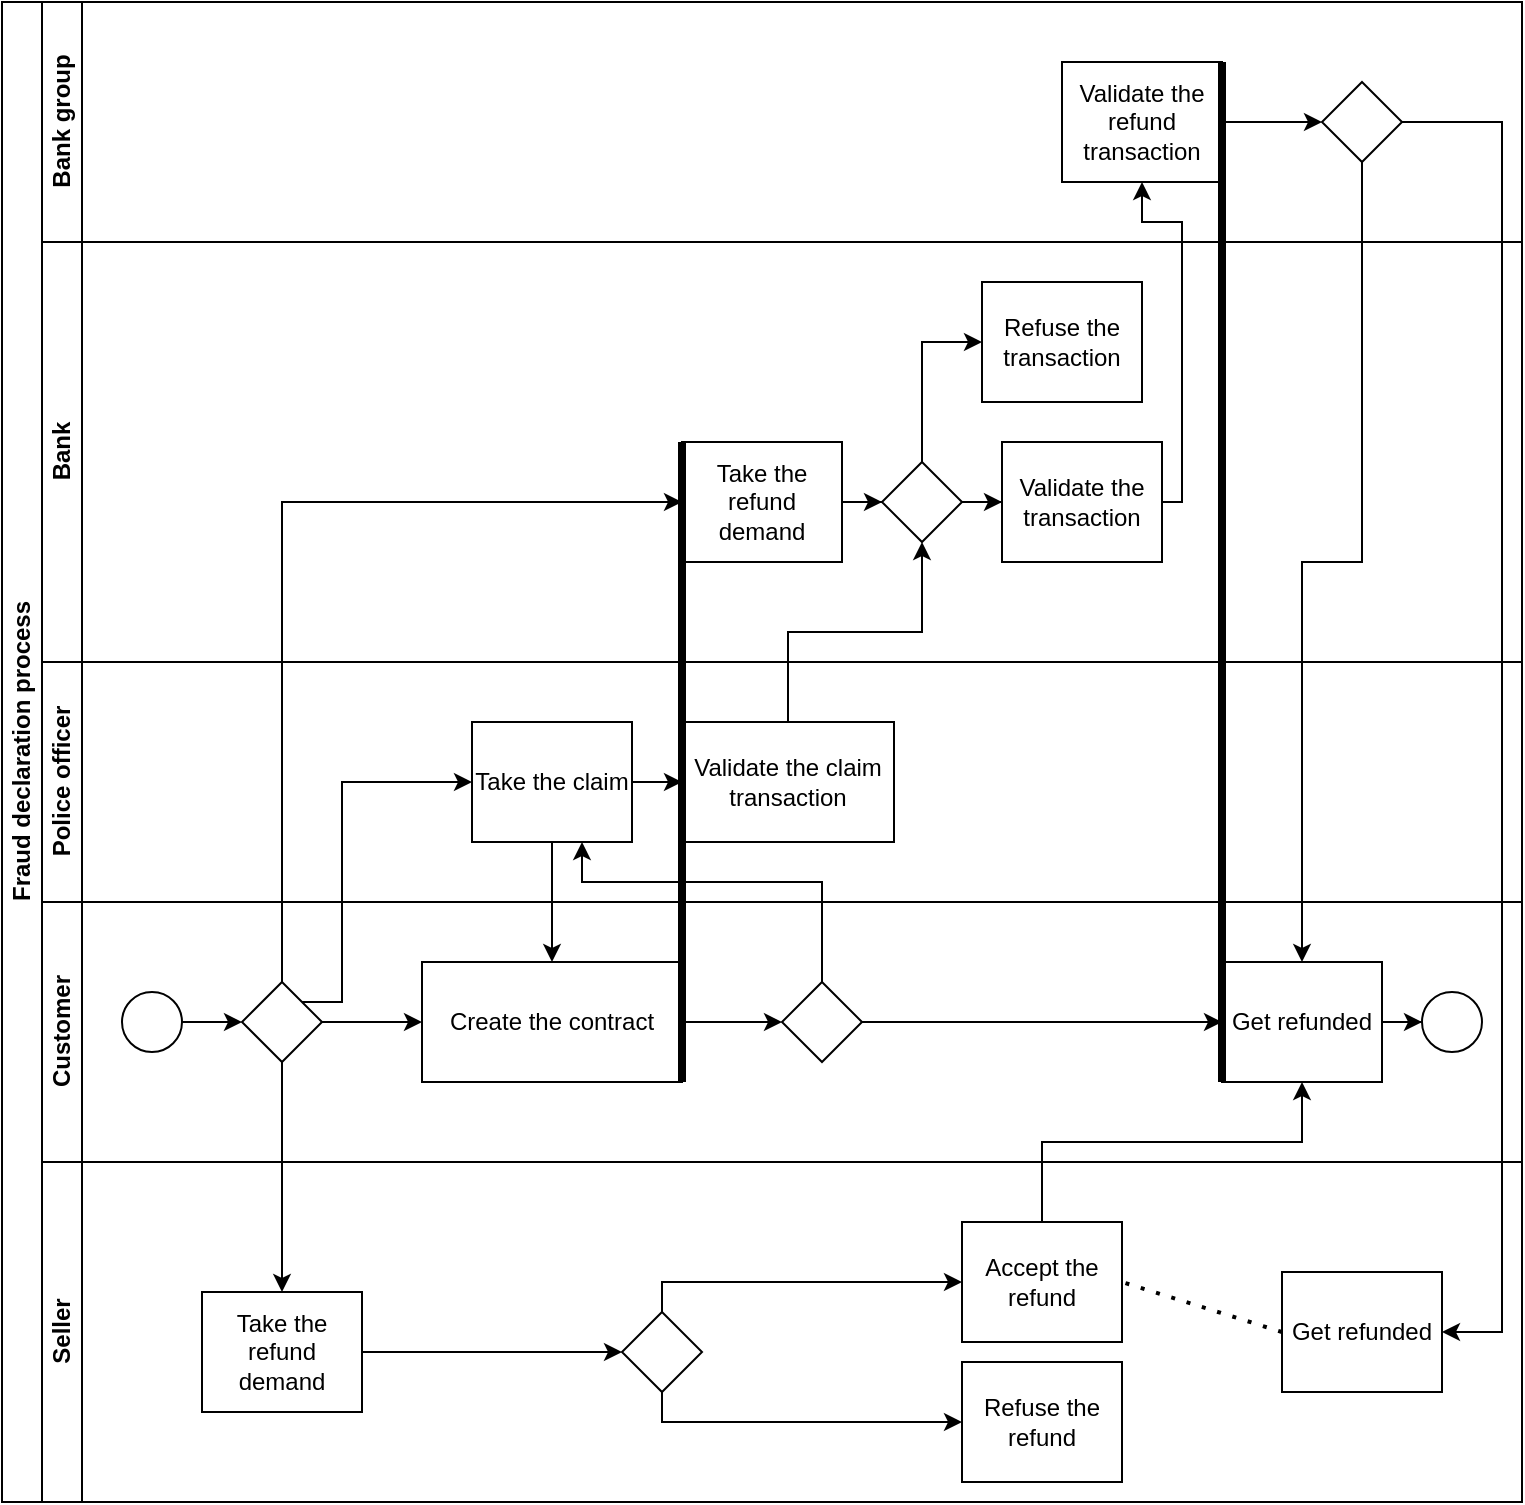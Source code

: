 <mxfile version="22.0.5" type="device">
  <diagram id="prtHgNgQTEPvFCAcTncT" name="Page-1">
    <mxGraphModel dx="1312" dy="852" grid="1" gridSize="10" guides="1" tooltips="1" connect="1" arrows="1" fold="1" page="1" pageScale="1" pageWidth="827" pageHeight="1169" math="0" shadow="0">
      <root>
        <mxCell id="0" />
        <mxCell id="1" parent="0" />
        <mxCell id="dNxyNK7c78bLwvsdeMH5-19" value="Fraud declaration process" style="swimlane;html=1;childLayout=stackLayout;resizeParent=1;resizeParentMax=0;horizontal=0;startSize=20;horizontalStack=0;" parent="1" vertex="1">
          <mxGeometry x="40" y="120" width="760" height="750" as="geometry" />
        </mxCell>
        <mxCell id="dNxyNK7c78bLwvsdeMH5-22" value="Bank group" style="swimlane;html=1;startSize=20;horizontal=0;" parent="dNxyNK7c78bLwvsdeMH5-19" vertex="1">
          <mxGeometry x="20" width="740" height="120" as="geometry">
            <mxRectangle x="20" y="240" width="430" height="30" as="alternateBounds" />
          </mxGeometry>
        </mxCell>
        <mxCell id="DEIv-5WiJl4_mEk8taqD-75" style="edgeStyle=orthogonalEdgeStyle;rounded=0;orthogonalLoop=1;jettySize=auto;html=1;entryX=0;entryY=0.5;entryDx=0;entryDy=0;" parent="dNxyNK7c78bLwvsdeMH5-22" source="DEIv-5WiJl4_mEk8taqD-44" target="DEIv-5WiJl4_mEk8taqD-73" edge="1">
          <mxGeometry relative="1" as="geometry" />
        </mxCell>
        <mxCell id="DEIv-5WiJl4_mEk8taqD-44" value="Validate the refund transaction" style="rounded=0;whiteSpace=wrap;html=1;fontFamily=Helvetica;fontSize=12;fontColor=#000000;align=center;" parent="dNxyNK7c78bLwvsdeMH5-22" vertex="1">
          <mxGeometry x="510" y="30" width="80" height="60" as="geometry" />
        </mxCell>
        <mxCell id="DEIv-5WiJl4_mEk8taqD-73" value="" style="rhombus;whiteSpace=wrap;html=1;fontFamily=Helvetica;fontSize=12;fontColor=#000000;align=center;" parent="dNxyNK7c78bLwvsdeMH5-22" vertex="1">
          <mxGeometry x="640" y="40" width="40" height="40" as="geometry" />
        </mxCell>
        <mxCell id="dNxyNK7c78bLwvsdeMH5-21" value="Bank" style="swimlane;html=1;startSize=20;horizontal=0;" parent="dNxyNK7c78bLwvsdeMH5-19" vertex="1">
          <mxGeometry x="20" y="120" width="740" height="210" as="geometry" />
        </mxCell>
        <mxCell id="dNxyNK7c78bLwvsdeMH5-34" value="Validate the transaction" style="rounded=0;whiteSpace=wrap;html=1;fontFamily=Helvetica;fontSize=12;fontColor=#000000;align=center;" parent="dNxyNK7c78bLwvsdeMH5-21" vertex="1">
          <mxGeometry x="480" y="100" width="80" height="60" as="geometry" />
        </mxCell>
        <mxCell id="DEIv-5WiJl4_mEk8taqD-61" value="Refuse the transaction" style="rounded=0;whiteSpace=wrap;html=1;fontFamily=Helvetica;fontSize=12;fontColor=#000000;align=center;" parent="dNxyNK7c78bLwvsdeMH5-21" vertex="1">
          <mxGeometry x="470" y="20" width="80" height="60" as="geometry" />
        </mxCell>
        <mxCell id="DEIv-5WiJl4_mEk8taqD-64" style="edgeStyle=orthogonalEdgeStyle;rounded=0;orthogonalLoop=1;jettySize=auto;html=1;exitX=0.5;exitY=0;exitDx=0;exitDy=0;entryX=0;entryY=0.5;entryDx=0;entryDy=0;" parent="dNxyNK7c78bLwvsdeMH5-21" source="DEIv-5WiJl4_mEk8taqD-62" target="DEIv-5WiJl4_mEk8taqD-61" edge="1">
          <mxGeometry relative="1" as="geometry">
            <Array as="points">
              <mxPoint x="440" y="50" />
            </Array>
            <mxPoint x="396.037" y="115.963" as="sourcePoint" />
            <mxPoint x="410" y="50" as="targetPoint" />
          </mxGeometry>
        </mxCell>
        <mxCell id="DEIv-5WiJl4_mEk8taqD-65" style="edgeStyle=orthogonalEdgeStyle;rounded=0;orthogonalLoop=1;jettySize=auto;html=1;" parent="dNxyNK7c78bLwvsdeMH5-21" source="DEIv-5WiJl4_mEk8taqD-62" target="dNxyNK7c78bLwvsdeMH5-34" edge="1">
          <mxGeometry relative="1" as="geometry" />
        </mxCell>
        <mxCell id="DEIv-5WiJl4_mEk8taqD-62" value="" style="rhombus;whiteSpace=wrap;html=1;fontFamily=Helvetica;fontSize=12;fontColor=#000000;align=center;" parent="dNxyNK7c78bLwvsdeMH5-21" vertex="1">
          <mxGeometry x="420" y="110" width="40" height="40" as="geometry" />
        </mxCell>
        <mxCell id="4cSxDzp-NwX5PZjfJuIQ-9" style="edgeStyle=orthogonalEdgeStyle;rounded=0;orthogonalLoop=1;jettySize=auto;html=1;entryX=0;entryY=0.5;entryDx=0;entryDy=0;" parent="dNxyNK7c78bLwvsdeMH5-21" source="4cSxDzp-NwX5PZjfJuIQ-7" target="DEIv-5WiJl4_mEk8taqD-62" edge="1">
          <mxGeometry relative="1" as="geometry" />
        </mxCell>
        <mxCell id="4cSxDzp-NwX5PZjfJuIQ-7" value="Take the refund demand" style="rounded=0;whiteSpace=wrap;html=1;fontFamily=Helvetica;fontSize=12;fontColor=#000000;align=center;" parent="dNxyNK7c78bLwvsdeMH5-21" vertex="1">
          <mxGeometry x="320" y="100" width="80" height="60" as="geometry" />
        </mxCell>
        <mxCell id="DEIv-5WiJl4_mEk8taqD-1" value="Police officer" style="swimlane;html=1;startSize=20;horizontal=0;" parent="dNxyNK7c78bLwvsdeMH5-19" vertex="1">
          <mxGeometry x="20" y="330" width="740" height="120" as="geometry">
            <mxRectangle x="20" y="240" width="430" height="30" as="alternateBounds" />
          </mxGeometry>
        </mxCell>
        <mxCell id="DEIv-5WiJl4_mEk8taqD-23" value="Validate the claim transaction" style="rounded=0;whiteSpace=wrap;html=1;fontFamily=Helvetica;fontSize=12;fontColor=#000000;align=center;" parent="DEIv-5WiJl4_mEk8taqD-1" vertex="1">
          <mxGeometry x="320" y="30" width="106" height="60" as="geometry" />
        </mxCell>
        <mxCell id="DEIv-5WiJl4_mEk8taqD-56" style="edgeStyle=orthogonalEdgeStyle;rounded=0;orthogonalLoop=1;jettySize=auto;html=1;" parent="DEIv-5WiJl4_mEk8taqD-1" source="dNxyNK7c78bLwvsdeMH5-26" target="DEIv-5WiJl4_mEk8taqD-23" edge="1">
          <mxGeometry relative="1" as="geometry" />
        </mxCell>
        <mxCell id="dNxyNK7c78bLwvsdeMH5-26" value="Take the claim" style="rounded=0;whiteSpace=wrap;html=1;fontFamily=Helvetica;fontSize=12;fontColor=#000000;align=center;" parent="DEIv-5WiJl4_mEk8taqD-1" vertex="1">
          <mxGeometry x="215" y="30" width="80" height="60" as="geometry" />
        </mxCell>
        <mxCell id="4cSxDzp-NwX5PZjfJuIQ-6" style="edgeStyle=orthogonalEdgeStyle;rounded=0;orthogonalLoop=1;jettySize=auto;html=1;exitX=0.5;exitY=1;exitDx=0;exitDy=0;entryX=0.5;entryY=0;entryDx=0;entryDy=0;" parent="DEIv-5WiJl4_mEk8taqD-1" source="dNxyNK7c78bLwvsdeMH5-26" target="dNxyNK7c78bLwvsdeMH5-30" edge="1">
          <mxGeometry relative="1" as="geometry">
            <Array as="points" />
          </mxGeometry>
        </mxCell>
        <mxCell id="DEIv-5WiJl4_mEk8taqD-21" style="edgeStyle=orthogonalEdgeStyle;rounded=0;orthogonalLoop=1;jettySize=auto;html=1;exitX=1;exitY=0;exitDx=0;exitDy=0;entryX=0;entryY=0.5;entryDx=0;entryDy=0;" parent="dNxyNK7c78bLwvsdeMH5-19" source="DEIv-5WiJl4_mEk8taqD-18" target="dNxyNK7c78bLwvsdeMH5-26" edge="1">
          <mxGeometry relative="1" as="geometry">
            <Array as="points">
              <mxPoint x="170" y="500" />
              <mxPoint x="170" y="390" />
            </Array>
          </mxGeometry>
        </mxCell>
        <mxCell id="dNxyNK7c78bLwvsdeMH5-20" value="Customer" style="swimlane;html=1;startSize=20;horizontal=0;" parent="dNxyNK7c78bLwvsdeMH5-19" vertex="1">
          <mxGeometry x="20" y="450" width="740" height="130" as="geometry" />
        </mxCell>
        <mxCell id="dNxyNK7c78bLwvsdeMH5-25" value="" style="edgeStyle=orthogonalEdgeStyle;rounded=0;orthogonalLoop=1;jettySize=auto;html=1;" parent="dNxyNK7c78bLwvsdeMH5-20" source="dNxyNK7c78bLwvsdeMH5-23" target="DEIv-5WiJl4_mEk8taqD-18" edge="1">
          <mxGeometry relative="1" as="geometry">
            <mxPoint x="120" y="60" as="targetPoint" />
          </mxGeometry>
        </mxCell>
        <mxCell id="dNxyNK7c78bLwvsdeMH5-23" value="" style="ellipse;whiteSpace=wrap;html=1;" parent="dNxyNK7c78bLwvsdeMH5-20" vertex="1">
          <mxGeometry x="40" y="45" width="30" height="30" as="geometry" />
        </mxCell>
        <mxCell id="DEIv-5WiJl4_mEk8taqD-29" style="edgeStyle=orthogonalEdgeStyle;rounded=0;orthogonalLoop=1;jettySize=auto;html=1;exitX=1;exitY=0.5;exitDx=0;exitDy=0;" parent="dNxyNK7c78bLwvsdeMH5-20" source="DEIv-5WiJl4_mEk8taqD-18" target="dNxyNK7c78bLwvsdeMH5-30" edge="1">
          <mxGeometry relative="1" as="geometry">
            <Array as="points">
              <mxPoint x="190" y="60" />
              <mxPoint x="190" y="60" />
            </Array>
          </mxGeometry>
        </mxCell>
        <mxCell id="DEIv-5WiJl4_mEk8taqD-18" value="" style="rhombus;whiteSpace=wrap;html=1;fontFamily=Helvetica;fontSize=12;fontColor=#000000;align=center;" parent="dNxyNK7c78bLwvsdeMH5-20" vertex="1">
          <mxGeometry x="100" y="40" width="40" height="40" as="geometry" />
        </mxCell>
        <mxCell id="dNxyNK7c78bLwvsdeMH5-30" value="Create the contract" style="rounded=0;whiteSpace=wrap;html=1;fontFamily=Helvetica;fontSize=12;fontColor=#000000;align=center;" parent="dNxyNK7c78bLwvsdeMH5-20" vertex="1">
          <mxGeometry x="190" y="30" width="130" height="60" as="geometry" />
        </mxCell>
        <mxCell id="DEIv-5WiJl4_mEk8taqD-39" style="edgeStyle=orthogonalEdgeStyle;rounded=0;orthogonalLoop=1;jettySize=auto;html=1;entryX=0;entryY=0.5;entryDx=0;entryDy=0;" parent="dNxyNK7c78bLwvsdeMH5-20" source="dNxyNK7c78bLwvsdeMH5-36" target="DEIv-5WiJl4_mEk8taqD-37" edge="1">
          <mxGeometry relative="1" as="geometry" />
        </mxCell>
        <mxCell id="dNxyNK7c78bLwvsdeMH5-36" value="" style="rhombus;whiteSpace=wrap;html=1;fontFamily=Helvetica;fontSize=12;fontColor=#000000;align=center;" parent="dNxyNK7c78bLwvsdeMH5-20" vertex="1">
          <mxGeometry x="370" y="40" width="40" height="40" as="geometry" />
        </mxCell>
        <mxCell id="DEIv-5WiJl4_mEk8taqD-32" style="edgeStyle=orthogonalEdgeStyle;rounded=0;orthogonalLoop=1;jettySize=auto;html=1;" parent="dNxyNK7c78bLwvsdeMH5-20" source="dNxyNK7c78bLwvsdeMH5-30" target="dNxyNK7c78bLwvsdeMH5-36" edge="1">
          <mxGeometry relative="1" as="geometry" />
        </mxCell>
        <mxCell id="DEIv-5WiJl4_mEk8taqD-43" value="" style="edgeStyle=orthogonalEdgeStyle;rounded=0;orthogonalLoop=1;jettySize=auto;html=1;" parent="dNxyNK7c78bLwvsdeMH5-20" source="DEIv-5WiJl4_mEk8taqD-37" target="DEIv-5WiJl4_mEk8taqD-42" edge="1">
          <mxGeometry relative="1" as="geometry" />
        </mxCell>
        <mxCell id="DEIv-5WiJl4_mEk8taqD-37" value="Get refunded" style="rounded=0;whiteSpace=wrap;html=1;fontFamily=Helvetica;fontSize=12;fontColor=#000000;align=center;" parent="dNxyNK7c78bLwvsdeMH5-20" vertex="1">
          <mxGeometry x="590" y="30" width="80" height="60" as="geometry" />
        </mxCell>
        <mxCell id="DEIv-5WiJl4_mEk8taqD-42" value="" style="ellipse;whiteSpace=wrap;html=1;fontColor=#000000;rounded=0;" parent="dNxyNK7c78bLwvsdeMH5-20" vertex="1">
          <mxGeometry x="690" y="45" width="30" height="30" as="geometry" />
        </mxCell>
        <mxCell id="DEIv-5WiJl4_mEk8taqD-48" style="edgeStyle=orthogonalEdgeStyle;rounded=0;orthogonalLoop=1;jettySize=auto;html=1;entryX=0.5;entryY=0;entryDx=0;entryDy=0;" parent="dNxyNK7c78bLwvsdeMH5-19" source="DEIv-5WiJl4_mEk8taqD-18" target="DEIv-5WiJl4_mEk8taqD-7" edge="1">
          <mxGeometry relative="1" as="geometry">
            <mxPoint x="170" y="450" as="targetPoint" />
          </mxGeometry>
        </mxCell>
        <mxCell id="DEIv-5WiJl4_mEk8taqD-5" value="Seller" style="swimlane;html=1;startSize=20;horizontal=0;" parent="dNxyNK7c78bLwvsdeMH5-19" vertex="1">
          <mxGeometry x="20" y="580" width="740" height="170" as="geometry">
            <mxRectangle x="20" y="240" width="430" height="30" as="alternateBounds" />
          </mxGeometry>
        </mxCell>
        <mxCell id="DEIv-5WiJl4_mEk8taqD-6" value="" style="edgeStyle=orthogonalEdgeStyle;rounded=0;orthogonalLoop=1;jettySize=auto;html=1;endArrow=classic;endFill=1;" parent="DEIv-5WiJl4_mEk8taqD-5" source="DEIv-5WiJl4_mEk8taqD-7" target="DEIv-5WiJl4_mEk8taqD-8" edge="1">
          <mxGeometry relative="1" as="geometry" />
        </mxCell>
        <mxCell id="DEIv-5WiJl4_mEk8taqD-7" value="Take the refund demand" style="rounded=0;whiteSpace=wrap;html=1;fontFamily=Helvetica;fontSize=12;fontColor=#000000;align=center;" parent="DEIv-5WiJl4_mEk8taqD-5" vertex="1">
          <mxGeometry x="80" y="65" width="80" height="60" as="geometry" />
        </mxCell>
        <mxCell id="DEIv-5WiJl4_mEk8taqD-68" style="edgeStyle=orthogonalEdgeStyle;rounded=0;orthogonalLoop=1;jettySize=auto;html=1;exitX=0.5;exitY=1;exitDx=0;exitDy=0;" parent="DEIv-5WiJl4_mEk8taqD-5" source="DEIv-5WiJl4_mEk8taqD-8" target="DEIv-5WiJl4_mEk8taqD-67" edge="1">
          <mxGeometry relative="1" as="geometry">
            <Array as="points">
              <mxPoint x="310" y="130" />
            </Array>
          </mxGeometry>
        </mxCell>
        <mxCell id="DEIv-5WiJl4_mEk8taqD-72" style="edgeStyle=orthogonalEdgeStyle;rounded=0;orthogonalLoop=1;jettySize=auto;html=1;entryX=0;entryY=0.5;entryDx=0;entryDy=0;" parent="DEIv-5WiJl4_mEk8taqD-5" source="DEIv-5WiJl4_mEk8taqD-8" target="DEIv-5WiJl4_mEk8taqD-69" edge="1">
          <mxGeometry relative="1" as="geometry">
            <Array as="points">
              <mxPoint x="310" y="60" />
            </Array>
          </mxGeometry>
        </mxCell>
        <mxCell id="DEIv-5WiJl4_mEk8taqD-8" value="" style="rhombus;whiteSpace=wrap;html=1;fontFamily=Helvetica;fontSize=12;fontColor=#000000;align=center;" parent="DEIv-5WiJl4_mEk8taqD-5" vertex="1">
          <mxGeometry x="290" y="75" width="40" height="40" as="geometry" />
        </mxCell>
        <mxCell id="DEIv-5WiJl4_mEk8taqD-67" value="Refuse the refund" style="rounded=0;whiteSpace=wrap;html=1;fontFamily=Helvetica;fontSize=12;fontColor=#000000;align=center;" parent="DEIv-5WiJl4_mEk8taqD-5" vertex="1">
          <mxGeometry x="460" y="100" width="80" height="60" as="geometry" />
        </mxCell>
        <mxCell id="DEIv-5WiJl4_mEk8taqD-69" value="Accept the refund" style="rounded=0;whiteSpace=wrap;html=1;fontFamily=Helvetica;fontSize=12;fontColor=#000000;align=center;" parent="DEIv-5WiJl4_mEk8taqD-5" vertex="1">
          <mxGeometry x="460" y="30" width="80" height="60" as="geometry" />
        </mxCell>
        <mxCell id="DEIv-5WiJl4_mEk8taqD-78" value="Get refunded" style="rounded=0;whiteSpace=wrap;html=1;fontFamily=Helvetica;fontSize=12;fontColor=#000000;align=center;" parent="DEIv-5WiJl4_mEk8taqD-5" vertex="1">
          <mxGeometry x="620" y="55" width="80" height="60" as="geometry" />
        </mxCell>
        <mxCell id="DEIv-5WiJl4_mEk8taqD-80" value="" style="endArrow=none;dashed=1;html=1;dashPattern=1 3;strokeWidth=2;rounded=0;entryX=1;entryY=0.5;entryDx=0;entryDy=0;exitX=0;exitY=0.5;exitDx=0;exitDy=0;" parent="DEIv-5WiJl4_mEk8taqD-5" source="DEIv-5WiJl4_mEk8taqD-78" target="DEIv-5WiJl4_mEk8taqD-69" edge="1">
          <mxGeometry width="50" height="50" relative="1" as="geometry">
            <mxPoint x="410" y="140" as="sourcePoint" />
            <mxPoint x="460" y="90" as="targetPoint" />
          </mxGeometry>
        </mxCell>
        <mxCell id="DEIv-5WiJl4_mEk8taqD-63" style="edgeStyle=orthogonalEdgeStyle;rounded=0;orthogonalLoop=1;jettySize=auto;html=1;entryX=0.5;entryY=1;entryDx=0;entryDy=0;" parent="dNxyNK7c78bLwvsdeMH5-19" source="DEIv-5WiJl4_mEk8taqD-23" target="DEIv-5WiJl4_mEk8taqD-62" edge="1">
          <mxGeometry relative="1" as="geometry" />
        </mxCell>
        <mxCell id="DEIv-5WiJl4_mEk8taqD-66" style="edgeStyle=orthogonalEdgeStyle;rounded=0;orthogonalLoop=1;jettySize=auto;html=1;exitX=0.5;exitY=0;exitDx=0;exitDy=0;" parent="dNxyNK7c78bLwvsdeMH5-19" source="dNxyNK7c78bLwvsdeMH5-36" edge="1">
          <mxGeometry relative="1" as="geometry">
            <Array as="points">
              <mxPoint x="410" y="440" />
              <mxPoint x="290" y="440" />
            </Array>
            <mxPoint x="290" y="420" as="targetPoint" />
          </mxGeometry>
        </mxCell>
        <mxCell id="DEIv-5WiJl4_mEk8taqD-71" style="edgeStyle=orthogonalEdgeStyle;rounded=0;orthogonalLoop=1;jettySize=auto;html=1;entryX=0.5;entryY=1;entryDx=0;entryDy=0;" parent="dNxyNK7c78bLwvsdeMH5-19" source="DEIv-5WiJl4_mEk8taqD-69" target="DEIv-5WiJl4_mEk8taqD-37" edge="1">
          <mxGeometry relative="1" as="geometry">
            <Array as="points">
              <mxPoint x="520" y="570" />
              <mxPoint x="650" y="570" />
            </Array>
          </mxGeometry>
        </mxCell>
        <mxCell id="4cSxDzp-NwX5PZjfJuIQ-4" value="" style="endArrow=none;html=1;rounded=0;exitX=0;exitY=1;exitDx=0;exitDy=0;strokeWidth=4;entryX=1;entryY=0;entryDx=0;entryDy=0;" parent="dNxyNK7c78bLwvsdeMH5-19" source="DEIv-5WiJl4_mEk8taqD-37" target="DEIv-5WiJl4_mEk8taqD-44" edge="1">
          <mxGeometry width="50" height="50" relative="1" as="geometry">
            <mxPoint x="590" y="540" as="sourcePoint" />
            <mxPoint x="590" y="340" as="targetPoint" />
          </mxGeometry>
        </mxCell>
        <mxCell id="DEIv-5WiJl4_mEk8taqD-77" style="edgeStyle=orthogonalEdgeStyle;rounded=0;orthogonalLoop=1;jettySize=auto;html=1;exitX=1;exitY=0.5;exitDx=0;exitDy=0;entryX=1;entryY=0.5;entryDx=0;entryDy=0;" parent="dNxyNK7c78bLwvsdeMH5-19" source="DEIv-5WiJl4_mEk8taqD-73" target="DEIv-5WiJl4_mEk8taqD-78" edge="1">
          <mxGeometry relative="1" as="geometry">
            <mxPoint x="700" y="670" as="targetPoint" />
            <mxPoint x="750" y="60" as="sourcePoint" />
            <Array as="points">
              <mxPoint x="750" y="60" />
              <mxPoint x="750" y="665" />
            </Array>
          </mxGeometry>
        </mxCell>
        <mxCell id="4cSxDzp-NwX5PZjfJuIQ-8" style="edgeStyle=orthogonalEdgeStyle;rounded=0;orthogonalLoop=1;jettySize=auto;html=1;entryX=0;entryY=0.5;entryDx=0;entryDy=0;" parent="dNxyNK7c78bLwvsdeMH5-19" source="DEIv-5WiJl4_mEk8taqD-18" target="4cSxDzp-NwX5PZjfJuIQ-7" edge="1">
          <mxGeometry relative="1" as="geometry">
            <Array as="points">
              <mxPoint x="140" y="250" />
            </Array>
          </mxGeometry>
        </mxCell>
        <mxCell id="DEIv-5WiJl4_mEk8taqD-28" value="" style="endArrow=none;html=1;rounded=0;exitX=0;exitY=0;exitDx=0;exitDy=0;strokeWidth=4;entryX=1;entryY=1;entryDx=0;entryDy=0;" parent="dNxyNK7c78bLwvsdeMH5-19" source="4cSxDzp-NwX5PZjfJuIQ-7" target="dNxyNK7c78bLwvsdeMH5-30" edge="1">
          <mxGeometry width="50" height="50" relative="1" as="geometry">
            <mxPoint x="360" y="420" as="sourcePoint" />
            <mxPoint x="350" y="450" as="targetPoint" />
          </mxGeometry>
        </mxCell>
        <mxCell id="sBkCp-cJQK72RKhE6Y-s-4" style="edgeStyle=orthogonalEdgeStyle;rounded=0;orthogonalLoop=1;jettySize=auto;html=1;exitX=0.5;exitY=1;exitDx=0;exitDy=0;entryX=0.5;entryY=0;entryDx=0;entryDy=0;" edge="1" parent="dNxyNK7c78bLwvsdeMH5-19" source="DEIv-5WiJl4_mEk8taqD-73" target="DEIv-5WiJl4_mEk8taqD-37">
          <mxGeometry relative="1" as="geometry" />
        </mxCell>
        <mxCell id="sBkCp-cJQK72RKhE6Y-s-2" style="edgeStyle=orthogonalEdgeStyle;rounded=0;orthogonalLoop=1;jettySize=auto;html=1;entryX=0.5;entryY=1;entryDx=0;entryDy=0;exitX=1;exitY=0.5;exitDx=0;exitDy=0;" edge="1" parent="dNxyNK7c78bLwvsdeMH5-19" source="dNxyNK7c78bLwvsdeMH5-34" target="DEIv-5WiJl4_mEk8taqD-44">
          <mxGeometry relative="1" as="geometry">
            <mxPoint x="580" y="250.03" as="sourcePoint" />
            <mxPoint x="560.0" y="90" as="targetPoint" />
            <Array as="points">
              <mxPoint x="590" y="250" />
              <mxPoint x="590" y="110" />
              <mxPoint x="570" y="110" />
            </Array>
          </mxGeometry>
        </mxCell>
      </root>
    </mxGraphModel>
  </diagram>
</mxfile>
